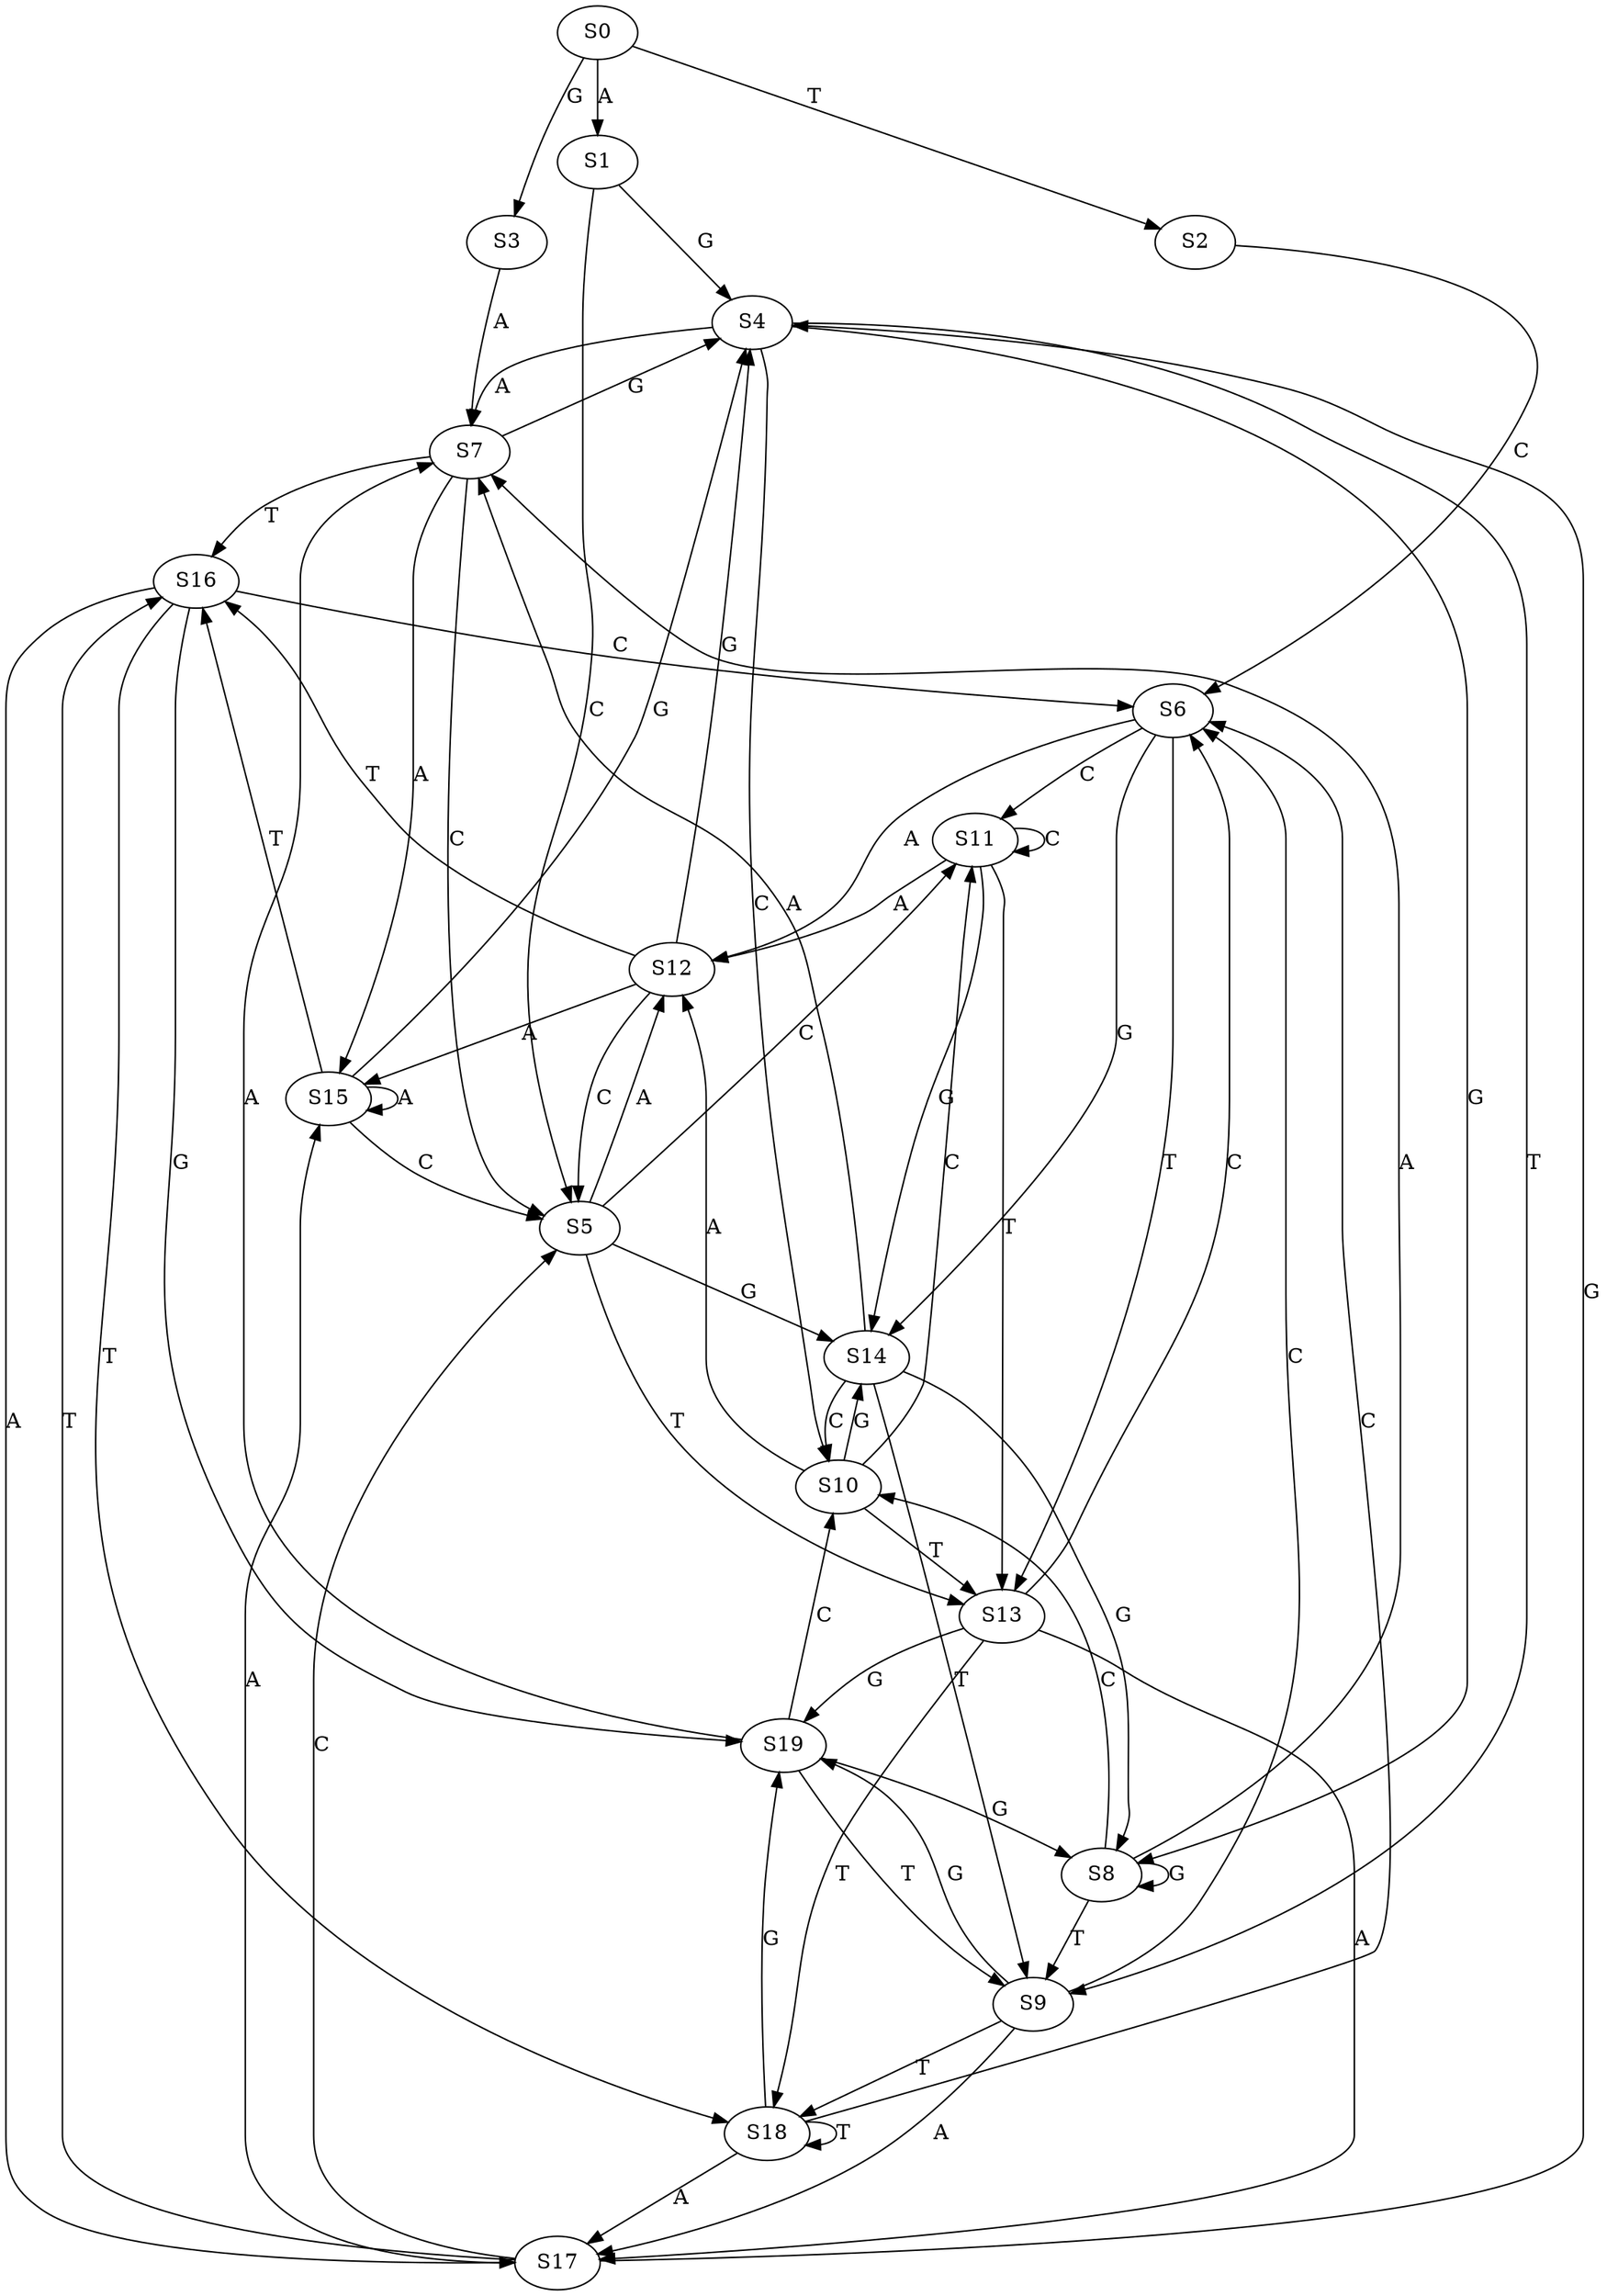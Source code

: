 strict digraph  {
	S0 -> S1 [ label = A ];
	S0 -> S2 [ label = T ];
	S0 -> S3 [ label = G ];
	S1 -> S4 [ label = G ];
	S1 -> S5 [ label = C ];
	S2 -> S6 [ label = C ];
	S3 -> S7 [ label = A ];
	S4 -> S7 [ label = A ];
	S4 -> S8 [ label = G ];
	S4 -> S9 [ label = T ];
	S4 -> S10 [ label = C ];
	S5 -> S11 [ label = C ];
	S5 -> S12 [ label = A ];
	S5 -> S13 [ label = T ];
	S5 -> S14 [ label = G ];
	S6 -> S14 [ label = G ];
	S6 -> S12 [ label = A ];
	S6 -> S11 [ label = C ];
	S6 -> S13 [ label = T ];
	S7 -> S15 [ label = A ];
	S7 -> S5 [ label = C ];
	S7 -> S4 [ label = G ];
	S7 -> S16 [ label = T ];
	S8 -> S10 [ label = C ];
	S8 -> S8 [ label = G ];
	S8 -> S9 [ label = T ];
	S8 -> S7 [ label = A ];
	S9 -> S17 [ label = A ];
	S9 -> S6 [ label = C ];
	S9 -> S18 [ label = T ];
	S9 -> S19 [ label = G ];
	S10 -> S13 [ label = T ];
	S10 -> S11 [ label = C ];
	S10 -> S12 [ label = A ];
	S10 -> S14 [ label = G ];
	S11 -> S14 [ label = G ];
	S11 -> S13 [ label = T ];
	S11 -> S12 [ label = A ];
	S11 -> S11 [ label = C ];
	S12 -> S4 [ label = G ];
	S12 -> S16 [ label = T ];
	S12 -> S15 [ label = A ];
	S12 -> S5 [ label = C ];
	S13 -> S18 [ label = T ];
	S13 -> S19 [ label = G ];
	S13 -> S17 [ label = A ];
	S13 -> S6 [ label = C ];
	S14 -> S10 [ label = C ];
	S14 -> S7 [ label = A ];
	S14 -> S9 [ label = T ];
	S14 -> S8 [ label = G ];
	S15 -> S5 [ label = C ];
	S15 -> S15 [ label = A ];
	S15 -> S16 [ label = T ];
	S15 -> S4 [ label = G ];
	S16 -> S6 [ label = C ];
	S16 -> S17 [ label = A ];
	S16 -> S18 [ label = T ];
	S16 -> S19 [ label = G ];
	S17 -> S4 [ label = G ];
	S17 -> S5 [ label = C ];
	S17 -> S15 [ label = A ];
	S17 -> S16 [ label = T ];
	S18 -> S17 [ label = A ];
	S18 -> S6 [ label = C ];
	S18 -> S18 [ label = T ];
	S18 -> S19 [ label = G ];
	S19 -> S10 [ label = C ];
	S19 -> S8 [ label = G ];
	S19 -> S9 [ label = T ];
	S19 -> S7 [ label = A ];
}
